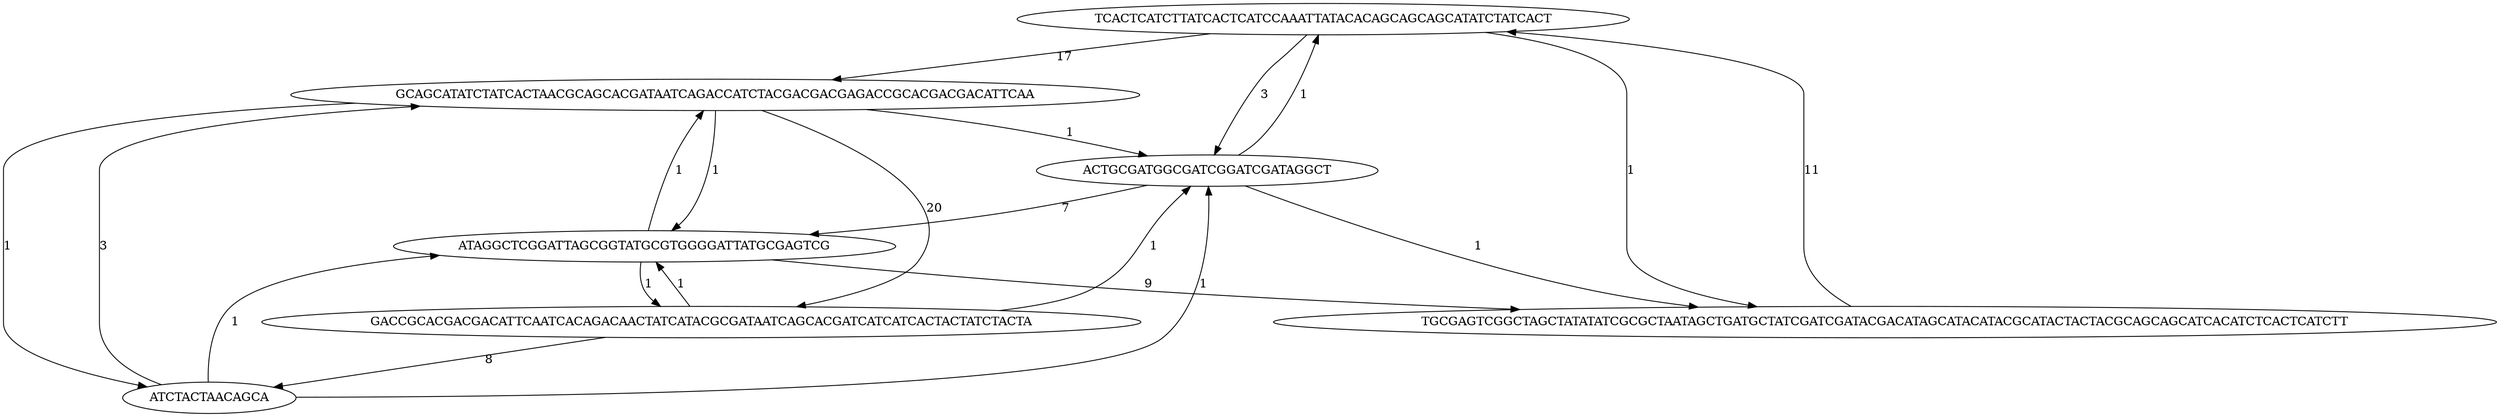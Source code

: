 digraph Sequences {
nodesep=0.7
TCACTCATCTTATCACTCATCCAAATTATACACAGCAGCAGCATATCTATCACT
TCACTCATCTTATCACTCATCCAAATTATACACAGCAGCAGCATATCTATCACT -> GCAGCATATCTATCACTAACGCAGCACGATAATCAGACCATCTACGACGACGAGACCGCACGACGACATTCAA [label="17"]
TCACTCATCTTATCACTCATCCAAATTATACACAGCAGCAGCATATCTATCACT -> ACTGCGATGGCGATCGGATCGATAGGCT [label="3"]
TCACTCATCTTATCACTCATCCAAATTATACACAGCAGCAGCATATCTATCACT -> TGCGAGTCGGCTAGCTATATATCGCGCTAATAGCTGATGCTATCGATCGATACGACATAGCATACATACGCATACTACTACGCAGCAGCATCACATCTCACTCATCTT [label="1"]
ATAGGCTCGGATTAGCGGTATGCGTGGGGATTATGCGAGTCG
ATAGGCTCGGATTAGCGGTATGCGTGGGGATTATGCGAGTCG -> GCAGCATATCTATCACTAACGCAGCACGATAATCAGACCATCTACGACGACGAGACCGCACGACGACATTCAA [label="1"]
ATAGGCTCGGATTAGCGGTATGCGTGGGGATTATGCGAGTCG -> GACCGCACGACGACATTCAATCACAGACAACTATCATACGCGATAATCAGCACGATCATCATCACTACTATCTACTA [label="1"]
ATAGGCTCGGATTAGCGGTATGCGTGGGGATTATGCGAGTCG -> TGCGAGTCGGCTAGCTATATATCGCGCTAATAGCTGATGCTATCGATCGATACGACATAGCATACATACGCATACTACTACGCAGCAGCATCACATCTCACTCATCTT [label="9"]
ATCTACTAACAGCA
ATCTACTAACAGCA -> ATAGGCTCGGATTAGCGGTATGCGTGGGGATTATGCGAGTCG [label="1"]
ATCTACTAACAGCA -> GCAGCATATCTATCACTAACGCAGCACGATAATCAGACCATCTACGACGACGAGACCGCACGACGACATTCAA [label="3"]
ATCTACTAACAGCA -> ACTGCGATGGCGATCGGATCGATAGGCT [label="1"]
GCAGCATATCTATCACTAACGCAGCACGATAATCAGACCATCTACGACGACGAGACCGCACGACGACATTCAA
GCAGCATATCTATCACTAACGCAGCACGATAATCAGACCATCTACGACGACGAGACCGCACGACGACATTCAA -> ATAGGCTCGGATTAGCGGTATGCGTGGGGATTATGCGAGTCG [label="1"]
GCAGCATATCTATCACTAACGCAGCACGATAATCAGACCATCTACGACGACGAGACCGCACGACGACATTCAA -> ATCTACTAACAGCA [label="1"]
GCAGCATATCTATCACTAACGCAGCACGATAATCAGACCATCTACGACGACGAGACCGCACGACGACATTCAA -> GACCGCACGACGACATTCAATCACAGACAACTATCATACGCGATAATCAGCACGATCATCATCACTACTATCTACTA [label="20"]
GCAGCATATCTATCACTAACGCAGCACGATAATCAGACCATCTACGACGACGAGACCGCACGACGACATTCAA -> ACTGCGATGGCGATCGGATCGATAGGCT [label="1"]
GACCGCACGACGACATTCAATCACAGACAACTATCATACGCGATAATCAGCACGATCATCATCACTACTATCTACTA
GACCGCACGACGACATTCAATCACAGACAACTATCATACGCGATAATCAGCACGATCATCATCACTACTATCTACTA -> ATAGGCTCGGATTAGCGGTATGCGTGGGGATTATGCGAGTCG [label="1"]
GACCGCACGACGACATTCAATCACAGACAACTATCATACGCGATAATCAGCACGATCATCATCACTACTATCTACTA -> ATCTACTAACAGCA [label="8"]
GACCGCACGACGACATTCAATCACAGACAACTATCATACGCGATAATCAGCACGATCATCATCACTACTATCTACTA -> ACTGCGATGGCGATCGGATCGATAGGCT [label="1"]
ACTGCGATGGCGATCGGATCGATAGGCT
ACTGCGATGGCGATCGGATCGATAGGCT -> TCACTCATCTTATCACTCATCCAAATTATACACAGCAGCAGCATATCTATCACT [label="1"]
ACTGCGATGGCGATCGGATCGATAGGCT -> ATAGGCTCGGATTAGCGGTATGCGTGGGGATTATGCGAGTCG [label="7"]
ACTGCGATGGCGATCGGATCGATAGGCT -> TGCGAGTCGGCTAGCTATATATCGCGCTAATAGCTGATGCTATCGATCGATACGACATAGCATACATACGCATACTACTACGCAGCAGCATCACATCTCACTCATCTT [label="1"]
TGCGAGTCGGCTAGCTATATATCGCGCTAATAGCTGATGCTATCGATCGATACGACATAGCATACATACGCATACTACTACGCAGCAGCATCACATCTCACTCATCTT
TGCGAGTCGGCTAGCTATATATCGCGCTAATAGCTGATGCTATCGATCGATACGACATAGCATACATACGCATACTACTACGCAGCAGCATCACATCTCACTCATCTT -> TCACTCATCTTATCACTCATCCAAATTATACACAGCAGCAGCATATCTATCACT [label="11"]
}
